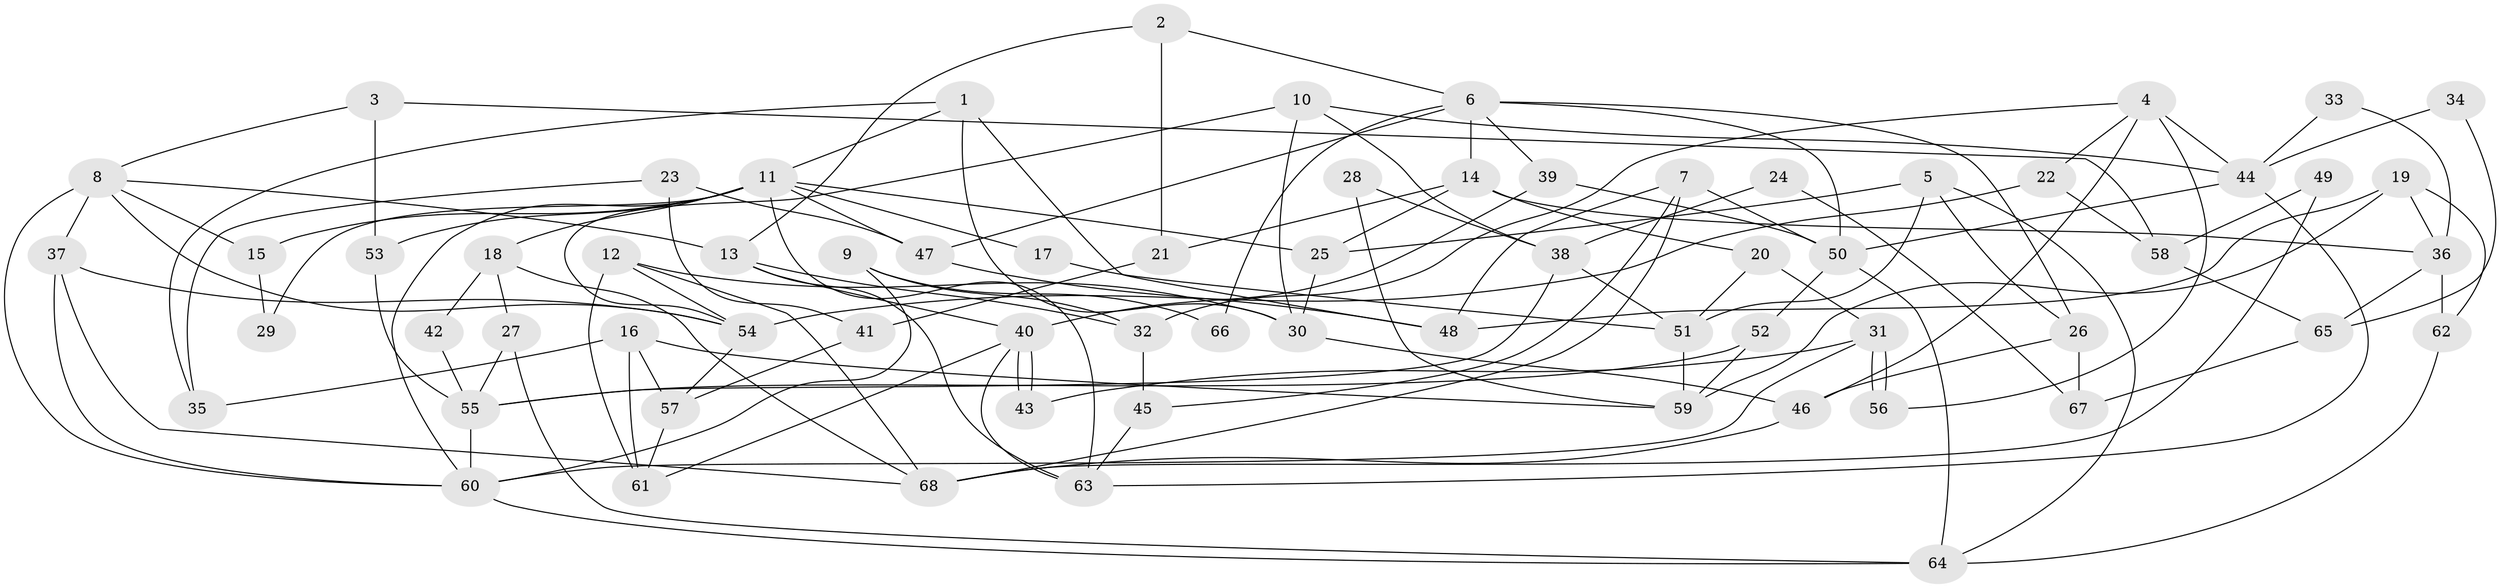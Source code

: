 // coarse degree distribution, {5: 0.1111111111111111, 7: 0.07407407407407407, 6: 0.18518518518518517, 2: 0.037037037037037035, 3: 0.2222222222222222, 4: 0.2222222222222222, 8: 0.1111111111111111, 9: 0.037037037037037035}
// Generated by graph-tools (version 1.1) at 2025/53/03/04/25 21:53:45]
// undirected, 68 vertices, 136 edges
graph export_dot {
graph [start="1"]
  node [color=gray90,style=filled];
  1;
  2;
  3;
  4;
  5;
  6;
  7;
  8;
  9;
  10;
  11;
  12;
  13;
  14;
  15;
  16;
  17;
  18;
  19;
  20;
  21;
  22;
  23;
  24;
  25;
  26;
  27;
  28;
  29;
  30;
  31;
  32;
  33;
  34;
  35;
  36;
  37;
  38;
  39;
  40;
  41;
  42;
  43;
  44;
  45;
  46;
  47;
  48;
  49;
  50;
  51;
  52;
  53;
  54;
  55;
  56;
  57;
  58;
  59;
  60;
  61;
  62;
  63;
  64;
  65;
  66;
  67;
  68;
  1 -- 11;
  1 -- 30;
  1 -- 35;
  1 -- 48;
  2 -- 6;
  2 -- 13;
  2 -- 21;
  3 -- 53;
  3 -- 8;
  3 -- 58;
  4 -- 44;
  4 -- 32;
  4 -- 22;
  4 -- 46;
  4 -- 56;
  5 -- 64;
  5 -- 25;
  5 -- 26;
  5 -- 51;
  6 -- 14;
  6 -- 47;
  6 -- 26;
  6 -- 39;
  6 -- 50;
  6 -- 66;
  7 -- 68;
  7 -- 50;
  7 -- 45;
  7 -- 48;
  8 -- 60;
  8 -- 54;
  8 -- 13;
  8 -- 15;
  8 -- 37;
  9 -- 60;
  9 -- 32;
  9 -- 66;
  10 -- 44;
  10 -- 30;
  10 -- 38;
  10 -- 54;
  11 -- 18;
  11 -- 60;
  11 -- 15;
  11 -- 17;
  11 -- 25;
  11 -- 29;
  11 -- 47;
  11 -- 53;
  11 -- 63;
  12 -- 68;
  12 -- 61;
  12 -- 30;
  12 -- 54;
  13 -- 40;
  13 -- 32;
  13 -- 63;
  14 -- 21;
  14 -- 25;
  14 -- 20;
  14 -- 36;
  15 -- 29;
  16 -- 61;
  16 -- 59;
  16 -- 35;
  16 -- 57;
  17 -- 51;
  18 -- 27;
  18 -- 68;
  18 -- 42;
  19 -- 36;
  19 -- 48;
  19 -- 59;
  19 -- 62;
  20 -- 51;
  20 -- 31;
  21 -- 41;
  22 -- 54;
  22 -- 58;
  23 -- 35;
  23 -- 47;
  23 -- 41;
  24 -- 38;
  24 -- 67;
  25 -- 30;
  26 -- 46;
  26 -- 67;
  27 -- 55;
  27 -- 64;
  28 -- 59;
  28 -- 38;
  30 -- 46;
  31 -- 56;
  31 -- 56;
  31 -- 43;
  31 -- 60;
  32 -- 45;
  33 -- 44;
  33 -- 36;
  34 -- 44;
  34 -- 65;
  36 -- 62;
  36 -- 65;
  37 -- 54;
  37 -- 60;
  37 -- 68;
  38 -- 51;
  38 -- 55;
  39 -- 40;
  39 -- 50;
  40 -- 63;
  40 -- 43;
  40 -- 43;
  40 -- 61;
  41 -- 57;
  42 -- 55;
  44 -- 50;
  44 -- 63;
  45 -- 63;
  46 -- 68;
  47 -- 48;
  49 -- 68;
  49 -- 58;
  50 -- 52;
  50 -- 64;
  51 -- 59;
  52 -- 55;
  52 -- 59;
  53 -- 55;
  54 -- 57;
  55 -- 60;
  57 -- 61;
  58 -- 65;
  60 -- 64;
  62 -- 64;
  65 -- 67;
}
